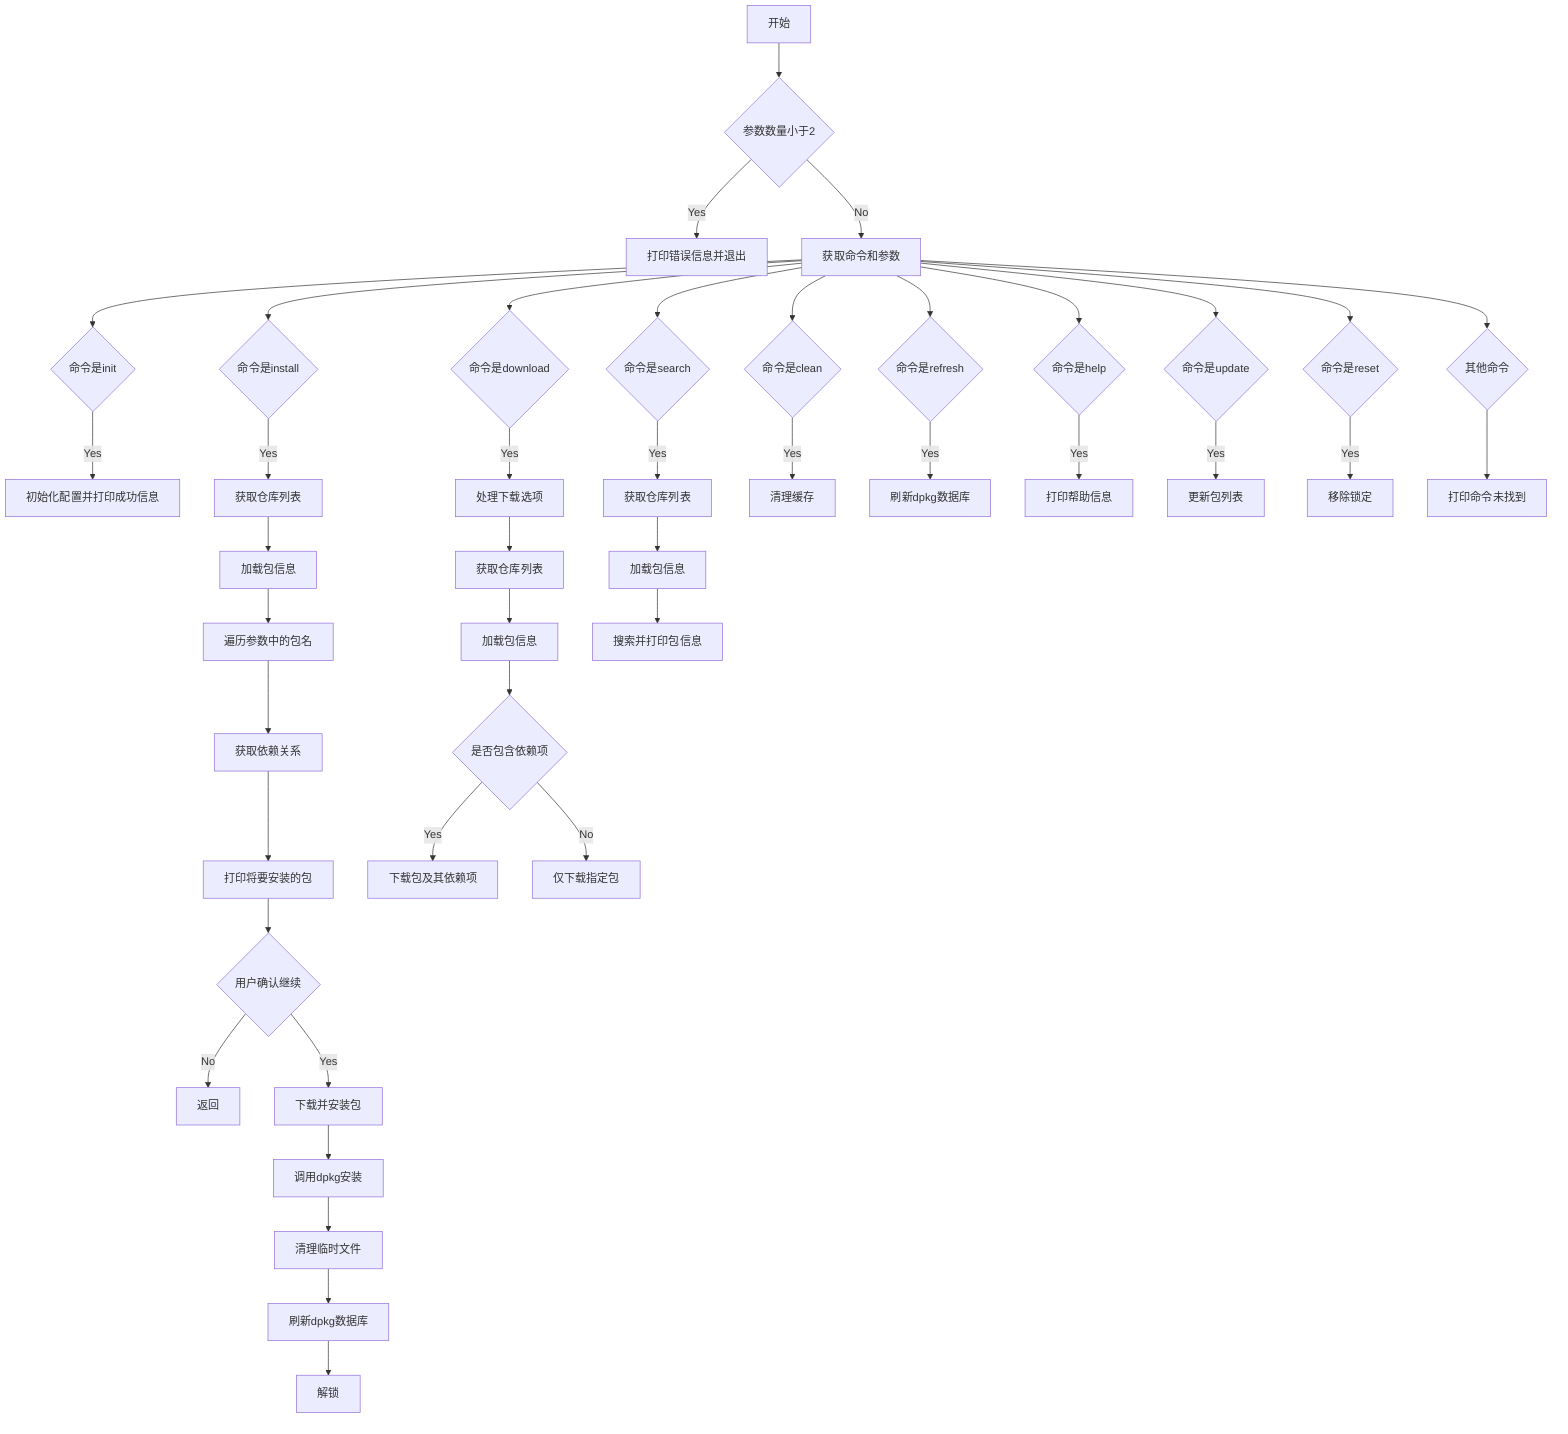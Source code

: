 flowchart TD
    A[开始] --> B{参数数量小于2}
    B -->|Yes| C[打印错误信息并退出]
    B -->|No| D[获取命令和参数]
    
    D --> E{命令是init}
    E -->|Yes| F[初始化配置并打印成功信息]
    
    D --> G{命令是install}
    G -->|Yes| H[获取仓库列表]
    H --> I[加载包信息]
    I --> J[遍历参数中的包名]
    J --> K[获取依赖关系]
    K --> L[打印将要安装的包]
    L --> M{用户确认继续}
    M -->|No| N[返回]
    M -->|Yes| O[下载并安装包]
    O --> P[调用dpkg安装]
    P --> Q[清理临时文件]
    Q --> R[刷新dpkg数据库]
    R --> S[解锁]

    D --> T{命令是download}
    T -->|Yes| U[处理下载选项]
    U --> V[获取仓库列表]
    V --> W[加载包信息]
    W --> X{是否包含依赖项}
    X -->|Yes| Y[下载包及其依赖项]
    X -->|No| Z[仅下载指定包]

    D --> AA{命令是search}
    AA -->|Yes| AB[获取仓库列表]
    AB --> AC[加载包信息]
    AC --> AD[搜索并打印包信息]

    D --> AE{命令是clean}
    AE -->|Yes| AF[清理缓存]
    
    D --> AG{命令是refresh}
    AG -->|Yes| AH[刷新dpkg数据库]

    D --> AI{命令是help}
    AI -->|Yes| AJ[打印帮助信息]

    D --> AK{命令是update}
    AK -->|Yes| AL[更新包列表]

    D --> AM{命令是reset}
    AM -->|Yes| AN[移除锁定]

    D --> AO{其他命令}
    AO --> AP[打印命令未找到]
